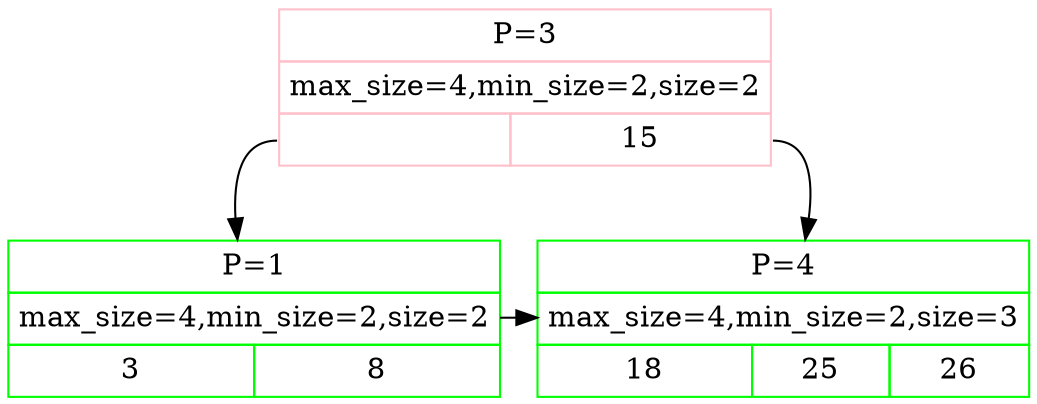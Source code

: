 digraph G {
INT_3[shape=plain color=pink label=<<TABLE BORDER="0" CELLBORDER="1" CELLSPACING="0" CELLPADDING="4">
<TR><TD COLSPAN="2">P=3</TD></TR>
<TR><TD COLSPAN="2">max_size=4,min_size=2,size=2</TD></TR>
<TR><TD PORT="p1"> </TD>
<TD PORT="p4">15</TD>
</TR></TABLE>>];
LEAF_1[shape=plain color=green label=<<TABLE BORDER="0" CELLBORDER="1" CELLSPACING="0" CELLPADDING="4">
<TR><TD COLSPAN="2">P=1</TD></TR>
<TR><TD COLSPAN="2">max_size=4,min_size=2,size=2</TD></TR>
<TR><TD>3</TD>
<TD>8</TD>
</TR></TABLE>>];
LEAF_1 -> LEAF_4;
{rank=same LEAF_1 LEAF_4};
INT_3:p1 -> LEAF_1;
LEAF_4[shape=plain color=green label=<<TABLE BORDER="0" CELLBORDER="1" CELLSPACING="0" CELLPADDING="4">
<TR><TD COLSPAN="3">P=4</TD></TR>
<TR><TD COLSPAN="3">max_size=4,min_size=2,size=3</TD></TR>
<TR><TD>18</TD>
<TD>25</TD>
<TD>26</TD>
</TR></TABLE>>];
INT_3:p4 -> LEAF_4;
}
